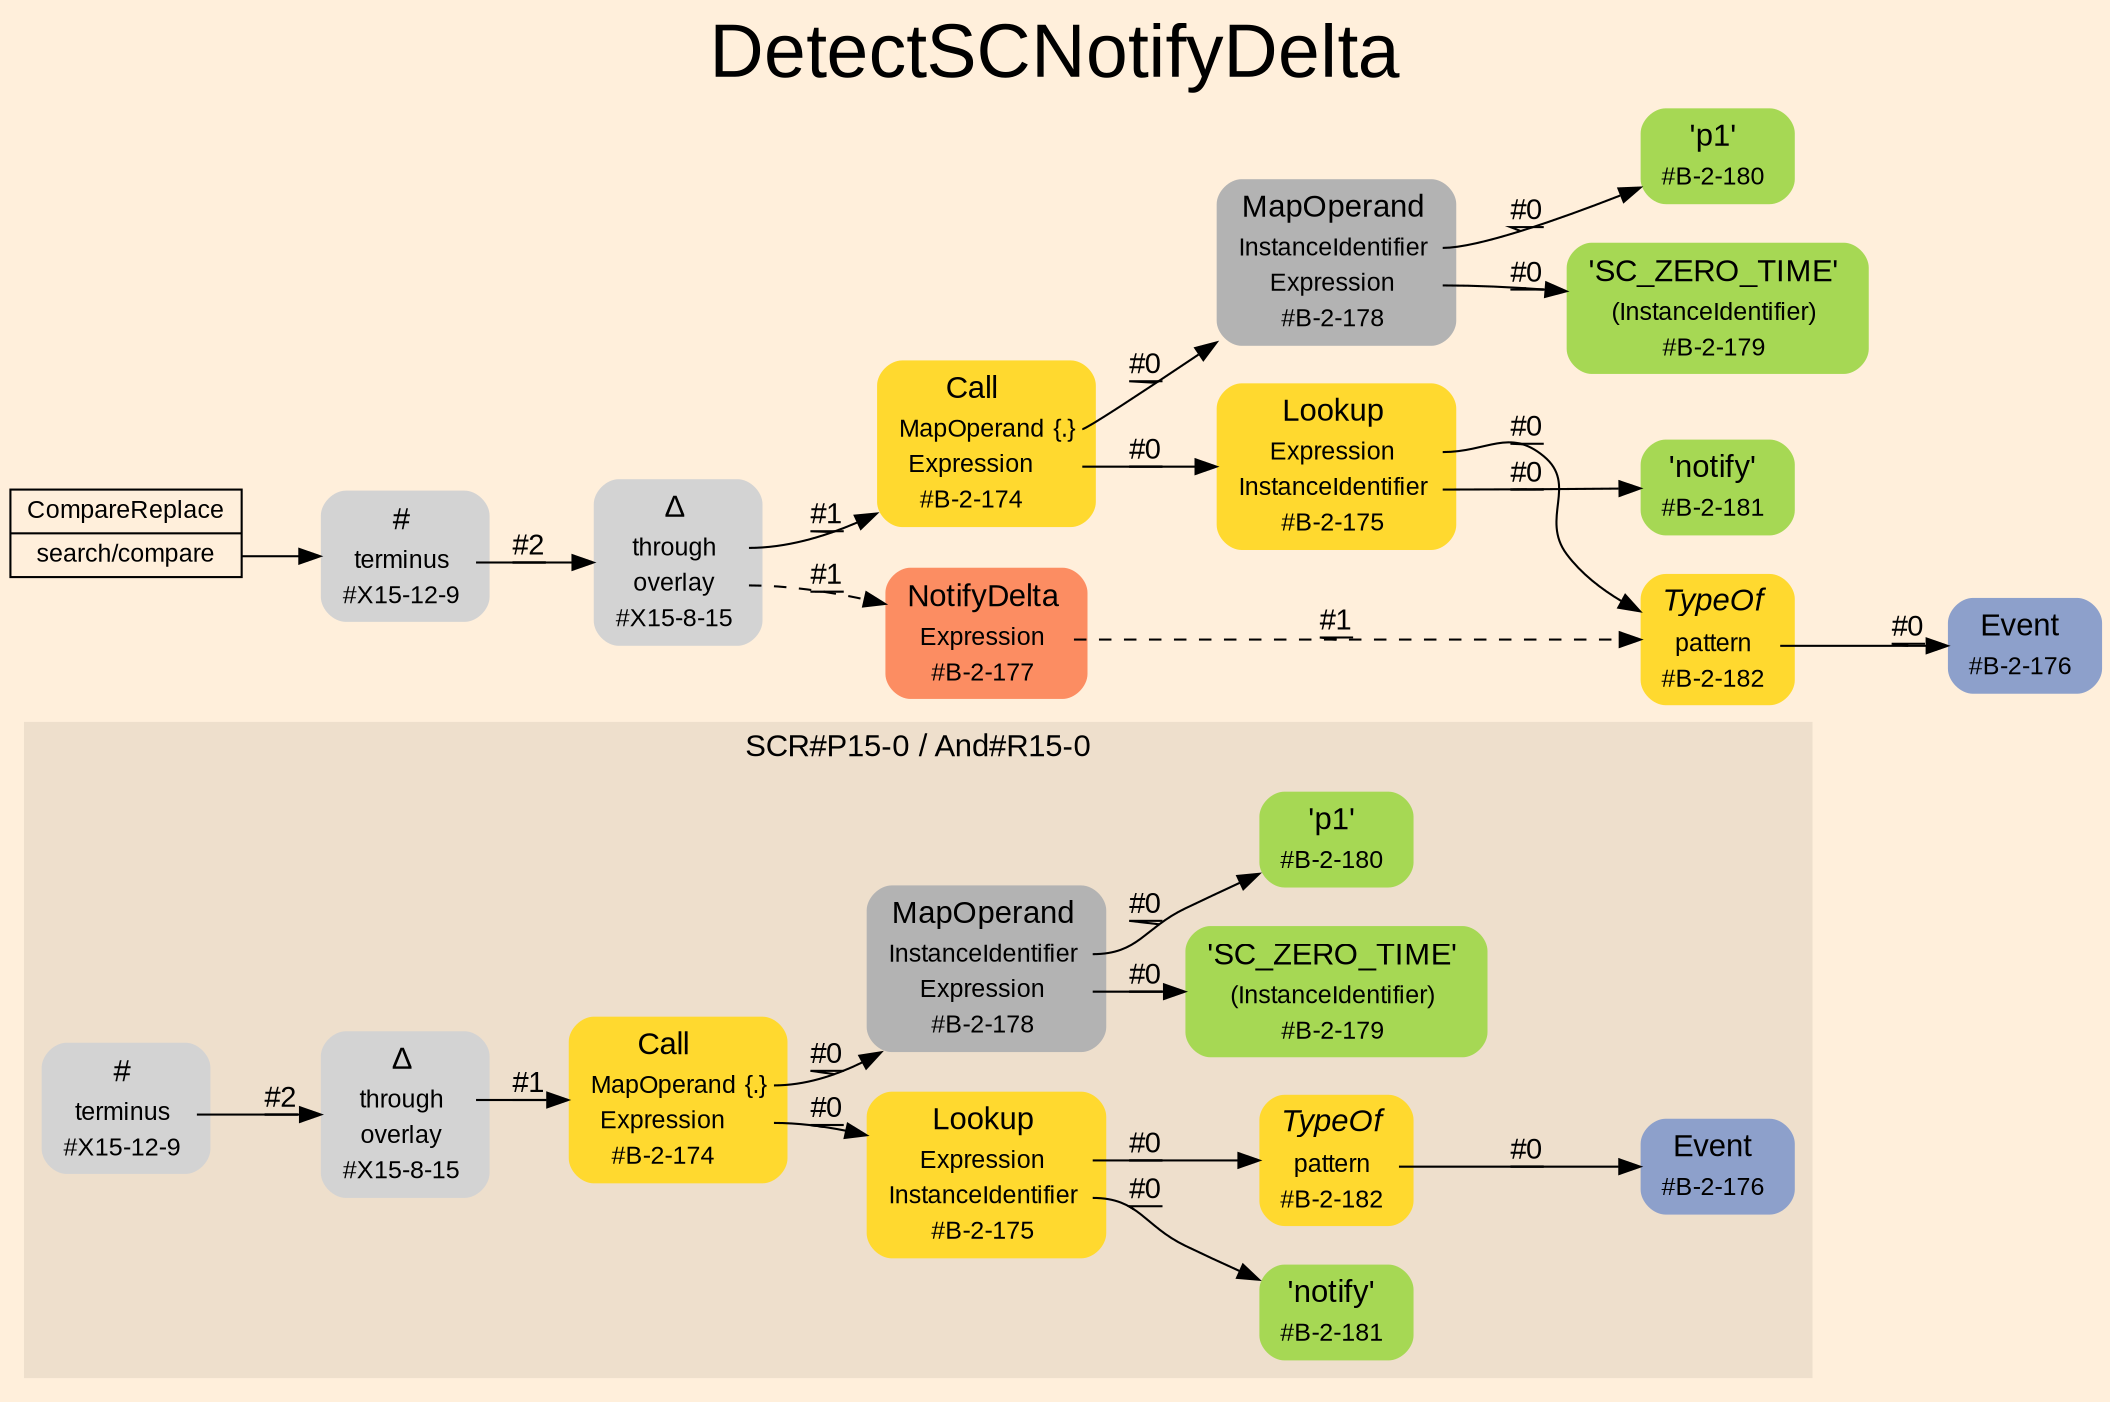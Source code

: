 digraph "DetectSCNotifyDelta" {
label = "DetectSCNotifyDelta"
labelloc = t
fontsize = "36"
graph [
    rankdir = "LR"
    ranksep = 0.3
    bgcolor = antiquewhite1
    color = black
    fontcolor = black
    fontname = "Arial"
];
node [
    fontname = "Arial"
];
edge [
    fontname = "Arial"
];

// -------------------- figure And#R15-0 --------------------
// -------- region And#R15-0 ----------
subgraph "clusterAnd#R15-0" {
    label = "SCR#P15-0 / And#R15-0"
    style = "filled"
    color = antiquewhite2
    fontsize = "15"
    "And#R15-0/#B-2-179" [
        // -------- block And#R15-0/#B-2-179 ----------
        shape = "plaintext"
        fillcolor = "/set28/5"
        label = <<TABLE BORDER="0" CELLBORDER="0" CELLSPACING="0">
         <TR><TD><FONT POINT-SIZE="15.0">'SC_ZERO_TIME'</FONT></TD><TD></TD></TR>
         <TR><TD>(InstanceIdentifier)</TD><TD PORT="port0"></TD></TR>
         <TR><TD>#B-2-179</TD><TD PORT="port1"></TD></TR>
        </TABLE>>
        style = "rounded,filled"
        fontsize = "12"
    ];
    
    "And#R15-0/#B-2-178" [
        // -------- block And#R15-0/#B-2-178 ----------
        shape = "plaintext"
        fillcolor = "/set28/8"
        label = <<TABLE BORDER="0" CELLBORDER="0" CELLSPACING="0">
         <TR><TD><FONT POINT-SIZE="15.0">MapOperand</FONT></TD><TD></TD></TR>
         <TR><TD>InstanceIdentifier</TD><TD PORT="port0"></TD></TR>
         <TR><TD>Expression</TD><TD PORT="port1"></TD></TR>
         <TR><TD>#B-2-178</TD><TD PORT="port2"></TD></TR>
        </TABLE>>
        style = "rounded,filled"
        fontsize = "12"
    ];
    
    "And#R15-0/#B-2-180" [
        // -------- block And#R15-0/#B-2-180 ----------
        shape = "plaintext"
        fillcolor = "/set28/5"
        label = <<TABLE BORDER="0" CELLBORDER="0" CELLSPACING="0">
         <TR><TD><FONT POINT-SIZE="15.0">'p1'</FONT></TD><TD></TD></TR>
         <TR><TD>#B-2-180</TD><TD PORT="port0"></TD></TR>
        </TABLE>>
        style = "rounded,filled"
        fontsize = "12"
    ];
    
    "And#R15-0/#B-2-182" [
        // -------- block And#R15-0/#B-2-182 ----------
        shape = "plaintext"
        fillcolor = "/set28/6"
        label = <<TABLE BORDER="0" CELLBORDER="0" CELLSPACING="0">
         <TR><TD><FONT POINT-SIZE="15.0"><I>TypeOf</I></FONT></TD><TD></TD></TR>
         <TR><TD>pattern</TD><TD PORT="port0"></TD></TR>
         <TR><TD>#B-2-182</TD><TD PORT="port1"></TD></TR>
        </TABLE>>
        style = "rounded,filled"
        fontsize = "12"
    ];
    
    "And#R15-0/#B-2-174" [
        // -------- block And#R15-0/#B-2-174 ----------
        shape = "plaintext"
        fillcolor = "/set28/6"
        label = <<TABLE BORDER="0" CELLBORDER="0" CELLSPACING="0">
         <TR><TD><FONT POINT-SIZE="15.0">Call</FONT></TD><TD></TD></TR>
         <TR><TD>MapOperand</TD><TD PORT="port0">{.}</TD></TR>
         <TR><TD>Expression</TD><TD PORT="port1"></TD></TR>
         <TR><TD>#B-2-174</TD><TD PORT="port2"></TD></TR>
        </TABLE>>
        style = "rounded,filled"
        fontsize = "12"
    ];
    
    "And#R15-0/#B-2-176" [
        // -------- block And#R15-0/#B-2-176 ----------
        shape = "plaintext"
        fillcolor = "/set28/3"
        label = <<TABLE BORDER="0" CELLBORDER="0" CELLSPACING="0">
         <TR><TD><FONT POINT-SIZE="15.0">Event</FONT></TD><TD></TD></TR>
         <TR><TD>#B-2-176</TD><TD PORT="port0"></TD></TR>
        </TABLE>>
        style = "rounded,filled"
        fontsize = "12"
    ];
    
    "And#R15-0/#X15-12-9" [
        // -------- block And#R15-0/#X15-12-9 ----------
        shape = "plaintext"
        label = <<TABLE BORDER="0" CELLBORDER="0" CELLSPACING="0">
         <TR><TD><FONT POINT-SIZE="15.0">#</FONT></TD><TD></TD></TR>
         <TR><TD>terminus</TD><TD PORT="port0"></TD></TR>
         <TR><TD>#X15-12-9</TD><TD PORT="port1"></TD></TR>
        </TABLE>>
        style = "rounded,filled"
        fontsize = "12"
    ];
    
    "And#R15-0/#B-2-181" [
        // -------- block And#R15-0/#B-2-181 ----------
        shape = "plaintext"
        fillcolor = "/set28/5"
        label = <<TABLE BORDER="0" CELLBORDER="0" CELLSPACING="0">
         <TR><TD><FONT POINT-SIZE="15.0">'notify'</FONT></TD><TD></TD></TR>
         <TR><TD>#B-2-181</TD><TD PORT="port0"></TD></TR>
        </TABLE>>
        style = "rounded,filled"
        fontsize = "12"
    ];
    
    "And#R15-0/#B-2-175" [
        // -------- block And#R15-0/#B-2-175 ----------
        shape = "plaintext"
        fillcolor = "/set28/6"
        label = <<TABLE BORDER="0" CELLBORDER="0" CELLSPACING="0">
         <TR><TD><FONT POINT-SIZE="15.0">Lookup</FONT></TD><TD></TD></TR>
         <TR><TD>Expression</TD><TD PORT="port0"></TD></TR>
         <TR><TD>InstanceIdentifier</TD><TD PORT="port1"></TD></TR>
         <TR><TD>#B-2-175</TD><TD PORT="port2"></TD></TR>
        </TABLE>>
        style = "rounded,filled"
        fontsize = "12"
    ];
    
    "And#R15-0/#X15-8-15" [
        // -------- block And#R15-0/#X15-8-15 ----------
        shape = "plaintext"
        label = <<TABLE BORDER="0" CELLBORDER="0" CELLSPACING="0">
         <TR><TD><FONT POINT-SIZE="15.0">Δ</FONT></TD><TD></TD></TR>
         <TR><TD>through</TD><TD PORT="port0"></TD></TR>
         <TR><TD>overlay</TD><TD PORT="port1"></TD></TR>
         <TR><TD>#X15-8-15</TD><TD PORT="port2"></TD></TR>
        </TABLE>>
        style = "rounded,filled"
        fontsize = "12"
    ];
    
}

"And#R15-0/#B-2-178":port0 -> "And#R15-0/#B-2-180" [
    label = "#0"
    decorate = true
    color = black
    fontcolor = black
];

"And#R15-0/#B-2-178":port1 -> "And#R15-0/#B-2-179" [
    label = "#0"
    decorate = true
    color = black
    fontcolor = black
];

"And#R15-0/#B-2-182":port0 -> "And#R15-0/#B-2-176" [
    label = "#0"
    decorate = true
    color = black
    fontcolor = black
];

"And#R15-0/#B-2-174":port0 -> "And#R15-0/#B-2-178" [
    label = "#0"
    decorate = true
    color = black
    fontcolor = black
];

"And#R15-0/#B-2-174":port1 -> "And#R15-0/#B-2-175" [
    label = "#0"
    decorate = true
    color = black
    fontcolor = black
];

"And#R15-0/#X15-12-9":port0 -> "And#R15-0/#X15-8-15" [
    label = "#2"
    decorate = true
    color = black
    fontcolor = black
];

"And#R15-0/#B-2-175":port0 -> "And#R15-0/#B-2-182" [
    label = "#0"
    decorate = true
    color = black
    fontcolor = black
];

"And#R15-0/#B-2-175":port1 -> "And#R15-0/#B-2-181" [
    label = "#0"
    decorate = true
    color = black
    fontcolor = black
];

"And#R15-0/#X15-8-15":port0 -> "And#R15-0/#B-2-174" [
    label = "#1"
    decorate = true
    color = black
    fontcolor = black
];


// -------------------- transformation figure --------------------
"CR#X15-10-15" [
    // -------- block CR#X15-10-15 ----------
    shape = "record"
    fillcolor = antiquewhite1
    label = "<fixed> CompareReplace | <port0> search/compare"
    style = "filled"
    fontsize = "12"
    color = black
    fontcolor = black
];

"#X15-12-9" [
    // -------- block #X15-12-9 ----------
    shape = "plaintext"
    label = <<TABLE BORDER="0" CELLBORDER="0" CELLSPACING="0">
     <TR><TD><FONT POINT-SIZE="15.0">#</FONT></TD><TD></TD></TR>
     <TR><TD>terminus</TD><TD PORT="port0"></TD></TR>
     <TR><TD>#X15-12-9</TD><TD PORT="port1"></TD></TR>
    </TABLE>>
    style = "rounded,filled"
    fontsize = "12"
];

"#X15-8-15" [
    // -------- block #X15-8-15 ----------
    shape = "plaintext"
    label = <<TABLE BORDER="0" CELLBORDER="0" CELLSPACING="0">
     <TR><TD><FONT POINT-SIZE="15.0">Δ</FONT></TD><TD></TD></TR>
     <TR><TD>through</TD><TD PORT="port0"></TD></TR>
     <TR><TD>overlay</TD><TD PORT="port1"></TD></TR>
     <TR><TD>#X15-8-15</TD><TD PORT="port2"></TD></TR>
    </TABLE>>
    style = "rounded,filled"
    fontsize = "12"
];

"#B-2-174" [
    // -------- block #B-2-174 ----------
    shape = "plaintext"
    fillcolor = "/set28/6"
    label = <<TABLE BORDER="0" CELLBORDER="0" CELLSPACING="0">
     <TR><TD><FONT POINT-SIZE="15.0">Call</FONT></TD><TD></TD></TR>
     <TR><TD>MapOperand</TD><TD PORT="port0">{.}</TD></TR>
     <TR><TD>Expression</TD><TD PORT="port1"></TD></TR>
     <TR><TD>#B-2-174</TD><TD PORT="port2"></TD></TR>
    </TABLE>>
    style = "rounded,filled"
    fontsize = "12"
];

"#B-2-178" [
    // -------- block #B-2-178 ----------
    shape = "plaintext"
    fillcolor = "/set28/8"
    label = <<TABLE BORDER="0" CELLBORDER="0" CELLSPACING="0">
     <TR><TD><FONT POINT-SIZE="15.0">MapOperand</FONT></TD><TD></TD></TR>
     <TR><TD>InstanceIdentifier</TD><TD PORT="port0"></TD></TR>
     <TR><TD>Expression</TD><TD PORT="port1"></TD></TR>
     <TR><TD>#B-2-178</TD><TD PORT="port2"></TD></TR>
    </TABLE>>
    style = "rounded,filled"
    fontsize = "12"
];

"#B-2-180" [
    // -------- block #B-2-180 ----------
    shape = "plaintext"
    fillcolor = "/set28/5"
    label = <<TABLE BORDER="0" CELLBORDER="0" CELLSPACING="0">
     <TR><TD><FONT POINT-SIZE="15.0">'p1'</FONT></TD><TD></TD></TR>
     <TR><TD>#B-2-180</TD><TD PORT="port0"></TD></TR>
    </TABLE>>
    style = "rounded,filled"
    fontsize = "12"
];

"#B-2-179" [
    // -------- block #B-2-179 ----------
    shape = "plaintext"
    fillcolor = "/set28/5"
    label = <<TABLE BORDER="0" CELLBORDER="0" CELLSPACING="0">
     <TR><TD><FONT POINT-SIZE="15.0">'SC_ZERO_TIME'</FONT></TD><TD></TD></TR>
     <TR><TD>(InstanceIdentifier)</TD><TD PORT="port0"></TD></TR>
     <TR><TD>#B-2-179</TD><TD PORT="port1"></TD></TR>
    </TABLE>>
    style = "rounded,filled"
    fontsize = "12"
];

"#B-2-175" [
    // -------- block #B-2-175 ----------
    shape = "plaintext"
    fillcolor = "/set28/6"
    label = <<TABLE BORDER="0" CELLBORDER="0" CELLSPACING="0">
     <TR><TD><FONT POINT-SIZE="15.0">Lookup</FONT></TD><TD></TD></TR>
     <TR><TD>Expression</TD><TD PORT="port0"></TD></TR>
     <TR><TD>InstanceIdentifier</TD><TD PORT="port1"></TD></TR>
     <TR><TD>#B-2-175</TD><TD PORT="port2"></TD></TR>
    </TABLE>>
    style = "rounded,filled"
    fontsize = "12"
];

"#B-2-182" [
    // -------- block #B-2-182 ----------
    shape = "plaintext"
    fillcolor = "/set28/6"
    label = <<TABLE BORDER="0" CELLBORDER="0" CELLSPACING="0">
     <TR><TD><FONT POINT-SIZE="15.0"><I>TypeOf</I></FONT></TD><TD></TD></TR>
     <TR><TD>pattern</TD><TD PORT="port0"></TD></TR>
     <TR><TD>#B-2-182</TD><TD PORT="port1"></TD></TR>
    </TABLE>>
    style = "rounded,filled"
    fontsize = "12"
];

"#B-2-176" [
    // -------- block #B-2-176 ----------
    shape = "plaintext"
    fillcolor = "/set28/3"
    label = <<TABLE BORDER="0" CELLBORDER="0" CELLSPACING="0">
     <TR><TD><FONT POINT-SIZE="15.0">Event</FONT></TD><TD></TD></TR>
     <TR><TD>#B-2-176</TD><TD PORT="port0"></TD></TR>
    </TABLE>>
    style = "rounded,filled"
    fontsize = "12"
];

"#B-2-181" [
    // -------- block #B-2-181 ----------
    shape = "plaintext"
    fillcolor = "/set28/5"
    label = <<TABLE BORDER="0" CELLBORDER="0" CELLSPACING="0">
     <TR><TD><FONT POINT-SIZE="15.0">'notify'</FONT></TD><TD></TD></TR>
     <TR><TD>#B-2-181</TD><TD PORT="port0"></TD></TR>
    </TABLE>>
    style = "rounded,filled"
    fontsize = "12"
];

"#B-2-177" [
    // -------- block #B-2-177 ----------
    shape = "plaintext"
    fillcolor = "/set28/2"
    label = <<TABLE BORDER="0" CELLBORDER="0" CELLSPACING="0">
     <TR><TD><FONT POINT-SIZE="15.0">NotifyDelta</FONT></TD><TD></TD></TR>
     <TR><TD>Expression</TD><TD PORT="port0"></TD></TR>
     <TR><TD>#B-2-177</TD><TD PORT="port1"></TD></TR>
    </TABLE>>
    style = "rounded,filled"
    fontsize = "12"
];

"CR#X15-10-15":port0 -> "#X15-12-9" [
    label = ""
    decorate = true
    color = black
    fontcolor = black
];

"#X15-12-9":port0 -> "#X15-8-15" [
    label = "#2"
    decorate = true
    color = black
    fontcolor = black
];

"#X15-8-15":port0 -> "#B-2-174" [
    label = "#1"
    decorate = true
    color = black
    fontcolor = black
];

"#X15-8-15":port1 -> "#B-2-177" [
    style="dashed"
    label = "#1"
    decorate = true
    color = black
    fontcolor = black
];

"#B-2-174":port0 -> "#B-2-178" [
    label = "#0"
    decorate = true
    color = black
    fontcolor = black
];

"#B-2-174":port1 -> "#B-2-175" [
    label = "#0"
    decorate = true
    color = black
    fontcolor = black
];

"#B-2-178":port0 -> "#B-2-180" [
    label = "#0"
    decorate = true
    color = black
    fontcolor = black
];

"#B-2-178":port1 -> "#B-2-179" [
    label = "#0"
    decorate = true
    color = black
    fontcolor = black
];

"#B-2-175":port0 -> "#B-2-182" [
    label = "#0"
    decorate = true
    color = black
    fontcolor = black
];

"#B-2-175":port1 -> "#B-2-181" [
    label = "#0"
    decorate = true
    color = black
    fontcolor = black
];

"#B-2-182":port0 -> "#B-2-176" [
    label = "#0"
    decorate = true
    color = black
    fontcolor = black
];

"#B-2-177":port0 -> "#B-2-182" [
    style="dashed"
    label = "#1"
    decorate = true
    color = black
    fontcolor = black
];


}
